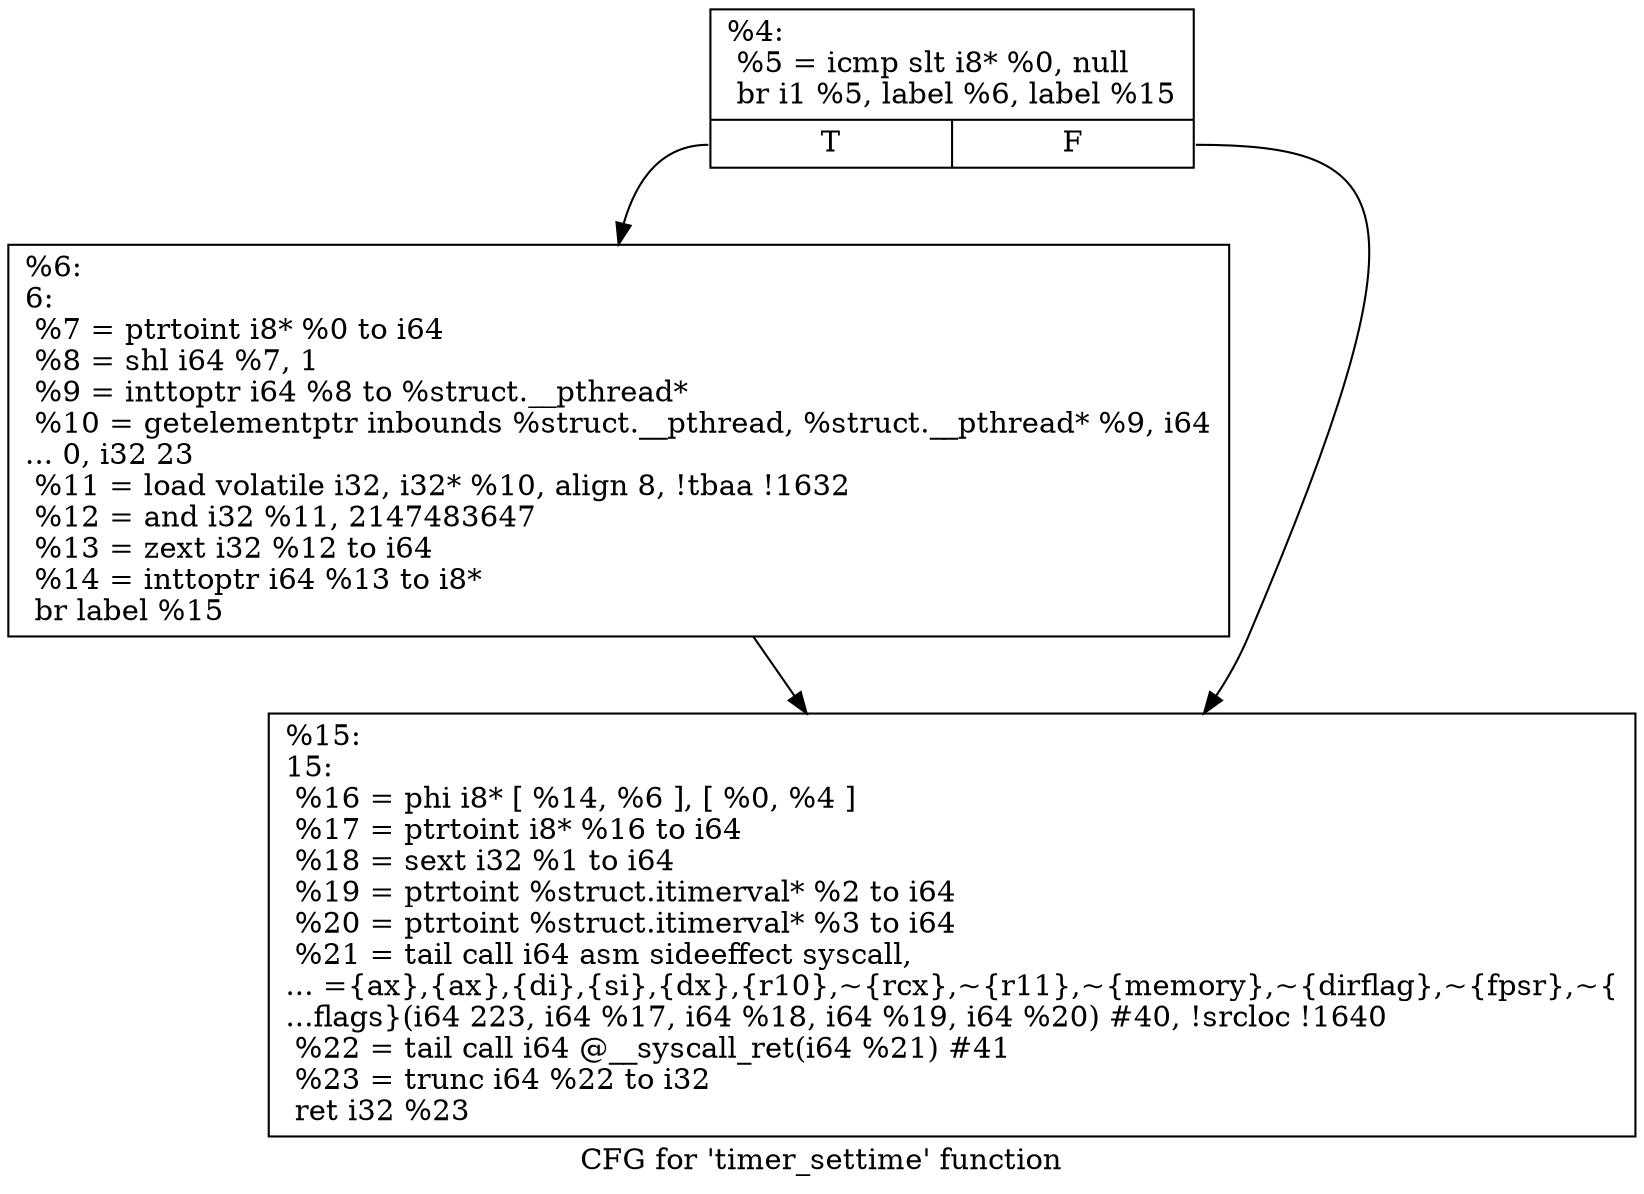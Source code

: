 digraph "CFG for 'timer_settime' function" {
	label="CFG for 'timer_settime' function";

	Node0x1d5c5a0 [shape=record,label="{%4:\l  %5 = icmp slt i8* %0, null\l  br i1 %5, label %6, label %15\l|{<s0>T|<s1>F}}"];
	Node0x1d5c5a0:s0 -> Node0x1d5c5f0;
	Node0x1d5c5a0:s1 -> Node0x1d5c640;
	Node0x1d5c5f0 [shape=record,label="{%6:\l6:                                                \l  %7 = ptrtoint i8* %0 to i64\l  %8 = shl i64 %7, 1\l  %9 = inttoptr i64 %8 to %struct.__pthread*\l  %10 = getelementptr inbounds %struct.__pthread, %struct.__pthread* %9, i64\l... 0, i32 23\l  %11 = load volatile i32, i32* %10, align 8, !tbaa !1632\l  %12 = and i32 %11, 2147483647\l  %13 = zext i32 %12 to i64\l  %14 = inttoptr i64 %13 to i8*\l  br label %15\l}"];
	Node0x1d5c5f0 -> Node0x1d5c640;
	Node0x1d5c640 [shape=record,label="{%15:\l15:                                               \l  %16 = phi i8* [ %14, %6 ], [ %0, %4 ]\l  %17 = ptrtoint i8* %16 to i64\l  %18 = sext i32 %1 to i64\l  %19 = ptrtoint %struct.itimerval* %2 to i64\l  %20 = ptrtoint %struct.itimerval* %3 to i64\l  %21 = tail call i64 asm sideeffect syscall,\l... =\{ax\},\{ax\},\{di\},\{si\},\{dx\},\{r10\},~\{rcx\},~\{r11\},~\{memory\},~\{dirflag\},~\{fpsr\},~\{\l...flags\}(i64 223, i64 %17, i64 %18, i64 %19, i64 %20) #40, !srcloc !1640\l  %22 = tail call i64 @__syscall_ret(i64 %21) #41\l  %23 = trunc i64 %22 to i32\l  ret i32 %23\l}"];
}
